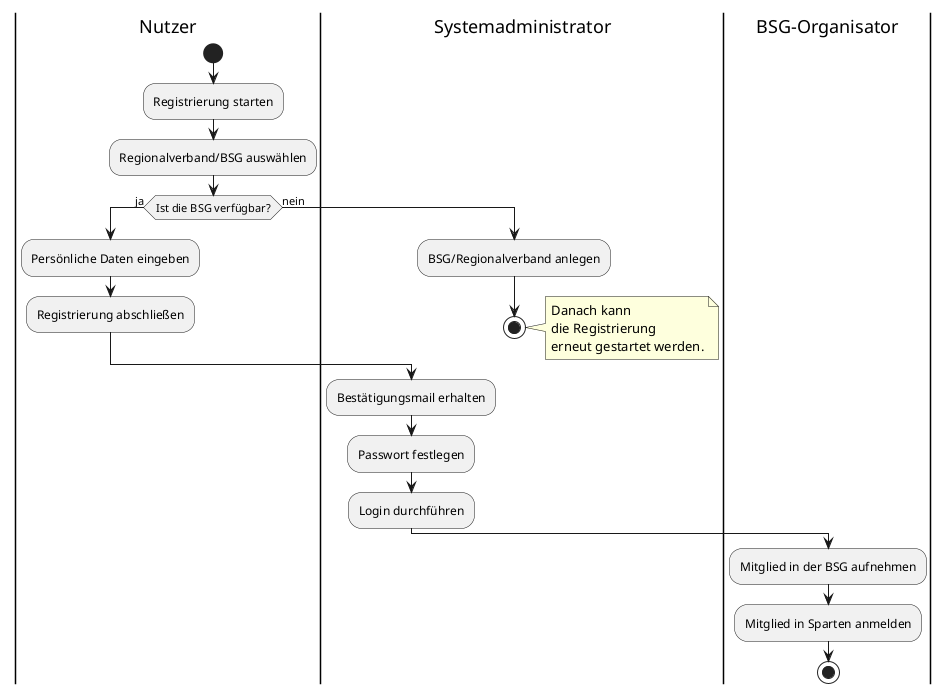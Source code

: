 @startuml
|Nutzer|
start
:Registrierung starten;
:Regionalverband/BSG auswählen;

if (Ist die BSG verfügbar?) then (ja)
  :Persönliche Daten eingeben;
  :Registrierung abschließen;
else (nein)
  |Systemadministrator|
  :BSG/Regionalverband anlegen;
  stop 
  note right
    Danach kann 
    die Registrierung 
    erneut gestartet werden.
  end note
endif

:Bestätigungsmail erhalten;
:Passwort festlegen;
:Login durchführen;

|BSG-Organisator|
:Mitglied in der BSG aufnehmen;
:Mitglied in Sparten anmelden;

stop
@enduml